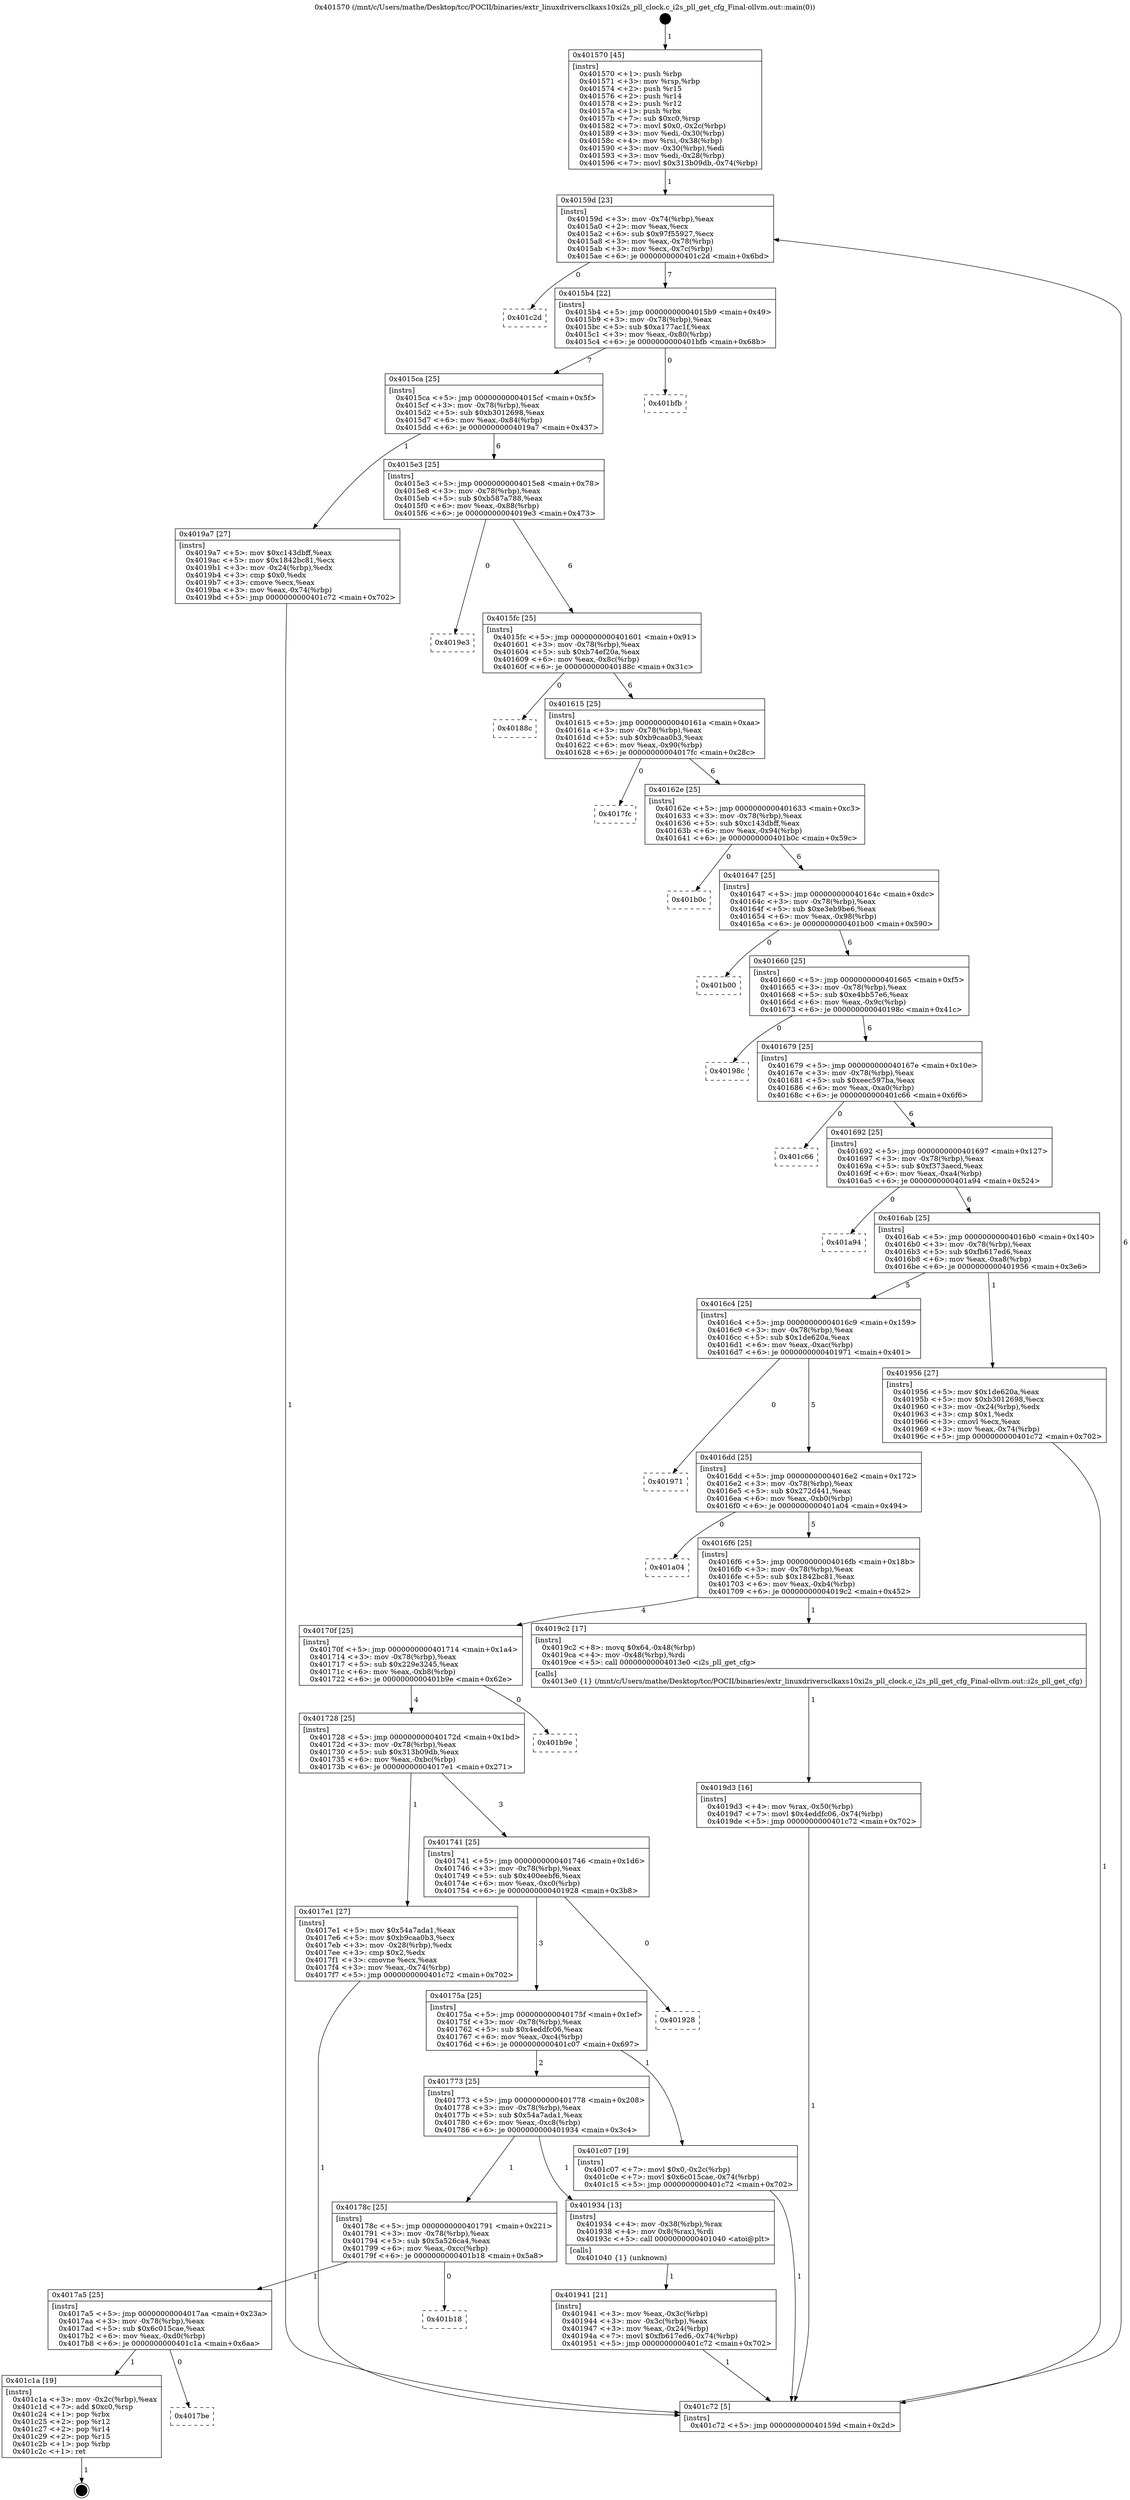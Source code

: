 digraph "0x401570" {
  label = "0x401570 (/mnt/c/Users/mathe/Desktop/tcc/POCII/binaries/extr_linuxdriversclkaxs10xi2s_pll_clock.c_i2s_pll_get_cfg_Final-ollvm.out::main(0))"
  labelloc = "t"
  node[shape=record]

  Entry [label="",width=0.3,height=0.3,shape=circle,fillcolor=black,style=filled]
  "0x40159d" [label="{
     0x40159d [23]\l
     | [instrs]\l
     &nbsp;&nbsp;0x40159d \<+3\>: mov -0x74(%rbp),%eax\l
     &nbsp;&nbsp;0x4015a0 \<+2\>: mov %eax,%ecx\l
     &nbsp;&nbsp;0x4015a2 \<+6\>: sub $0x97f55927,%ecx\l
     &nbsp;&nbsp;0x4015a8 \<+3\>: mov %eax,-0x78(%rbp)\l
     &nbsp;&nbsp;0x4015ab \<+3\>: mov %ecx,-0x7c(%rbp)\l
     &nbsp;&nbsp;0x4015ae \<+6\>: je 0000000000401c2d \<main+0x6bd\>\l
  }"]
  "0x401c2d" [label="{
     0x401c2d\l
  }", style=dashed]
  "0x4015b4" [label="{
     0x4015b4 [22]\l
     | [instrs]\l
     &nbsp;&nbsp;0x4015b4 \<+5\>: jmp 00000000004015b9 \<main+0x49\>\l
     &nbsp;&nbsp;0x4015b9 \<+3\>: mov -0x78(%rbp),%eax\l
     &nbsp;&nbsp;0x4015bc \<+5\>: sub $0xa177ac1f,%eax\l
     &nbsp;&nbsp;0x4015c1 \<+3\>: mov %eax,-0x80(%rbp)\l
     &nbsp;&nbsp;0x4015c4 \<+6\>: je 0000000000401bfb \<main+0x68b\>\l
  }"]
  Exit [label="",width=0.3,height=0.3,shape=circle,fillcolor=black,style=filled,peripheries=2]
  "0x401bfb" [label="{
     0x401bfb\l
  }", style=dashed]
  "0x4015ca" [label="{
     0x4015ca [25]\l
     | [instrs]\l
     &nbsp;&nbsp;0x4015ca \<+5\>: jmp 00000000004015cf \<main+0x5f\>\l
     &nbsp;&nbsp;0x4015cf \<+3\>: mov -0x78(%rbp),%eax\l
     &nbsp;&nbsp;0x4015d2 \<+5\>: sub $0xb3012698,%eax\l
     &nbsp;&nbsp;0x4015d7 \<+6\>: mov %eax,-0x84(%rbp)\l
     &nbsp;&nbsp;0x4015dd \<+6\>: je 00000000004019a7 \<main+0x437\>\l
  }"]
  "0x4017be" [label="{
     0x4017be\l
  }", style=dashed]
  "0x4019a7" [label="{
     0x4019a7 [27]\l
     | [instrs]\l
     &nbsp;&nbsp;0x4019a7 \<+5\>: mov $0xc143dbff,%eax\l
     &nbsp;&nbsp;0x4019ac \<+5\>: mov $0x1842bc81,%ecx\l
     &nbsp;&nbsp;0x4019b1 \<+3\>: mov -0x24(%rbp),%edx\l
     &nbsp;&nbsp;0x4019b4 \<+3\>: cmp $0x0,%edx\l
     &nbsp;&nbsp;0x4019b7 \<+3\>: cmove %ecx,%eax\l
     &nbsp;&nbsp;0x4019ba \<+3\>: mov %eax,-0x74(%rbp)\l
     &nbsp;&nbsp;0x4019bd \<+5\>: jmp 0000000000401c72 \<main+0x702\>\l
  }"]
  "0x4015e3" [label="{
     0x4015e3 [25]\l
     | [instrs]\l
     &nbsp;&nbsp;0x4015e3 \<+5\>: jmp 00000000004015e8 \<main+0x78\>\l
     &nbsp;&nbsp;0x4015e8 \<+3\>: mov -0x78(%rbp),%eax\l
     &nbsp;&nbsp;0x4015eb \<+5\>: sub $0xb587a788,%eax\l
     &nbsp;&nbsp;0x4015f0 \<+6\>: mov %eax,-0x88(%rbp)\l
     &nbsp;&nbsp;0x4015f6 \<+6\>: je 00000000004019e3 \<main+0x473\>\l
  }"]
  "0x401c1a" [label="{
     0x401c1a [19]\l
     | [instrs]\l
     &nbsp;&nbsp;0x401c1a \<+3\>: mov -0x2c(%rbp),%eax\l
     &nbsp;&nbsp;0x401c1d \<+7\>: add $0xc0,%rsp\l
     &nbsp;&nbsp;0x401c24 \<+1\>: pop %rbx\l
     &nbsp;&nbsp;0x401c25 \<+2\>: pop %r12\l
     &nbsp;&nbsp;0x401c27 \<+2\>: pop %r14\l
     &nbsp;&nbsp;0x401c29 \<+2\>: pop %r15\l
     &nbsp;&nbsp;0x401c2b \<+1\>: pop %rbp\l
     &nbsp;&nbsp;0x401c2c \<+1\>: ret\l
  }"]
  "0x4019e3" [label="{
     0x4019e3\l
  }", style=dashed]
  "0x4015fc" [label="{
     0x4015fc [25]\l
     | [instrs]\l
     &nbsp;&nbsp;0x4015fc \<+5\>: jmp 0000000000401601 \<main+0x91\>\l
     &nbsp;&nbsp;0x401601 \<+3\>: mov -0x78(%rbp),%eax\l
     &nbsp;&nbsp;0x401604 \<+5\>: sub $0xb74ef20a,%eax\l
     &nbsp;&nbsp;0x401609 \<+6\>: mov %eax,-0x8c(%rbp)\l
     &nbsp;&nbsp;0x40160f \<+6\>: je 000000000040188c \<main+0x31c\>\l
  }"]
  "0x4017a5" [label="{
     0x4017a5 [25]\l
     | [instrs]\l
     &nbsp;&nbsp;0x4017a5 \<+5\>: jmp 00000000004017aa \<main+0x23a\>\l
     &nbsp;&nbsp;0x4017aa \<+3\>: mov -0x78(%rbp),%eax\l
     &nbsp;&nbsp;0x4017ad \<+5\>: sub $0x6c015cae,%eax\l
     &nbsp;&nbsp;0x4017b2 \<+6\>: mov %eax,-0xd0(%rbp)\l
     &nbsp;&nbsp;0x4017b8 \<+6\>: je 0000000000401c1a \<main+0x6aa\>\l
  }"]
  "0x40188c" [label="{
     0x40188c\l
  }", style=dashed]
  "0x401615" [label="{
     0x401615 [25]\l
     | [instrs]\l
     &nbsp;&nbsp;0x401615 \<+5\>: jmp 000000000040161a \<main+0xaa\>\l
     &nbsp;&nbsp;0x40161a \<+3\>: mov -0x78(%rbp),%eax\l
     &nbsp;&nbsp;0x40161d \<+5\>: sub $0xb9caa0b3,%eax\l
     &nbsp;&nbsp;0x401622 \<+6\>: mov %eax,-0x90(%rbp)\l
     &nbsp;&nbsp;0x401628 \<+6\>: je 00000000004017fc \<main+0x28c\>\l
  }"]
  "0x401b18" [label="{
     0x401b18\l
  }", style=dashed]
  "0x4017fc" [label="{
     0x4017fc\l
  }", style=dashed]
  "0x40162e" [label="{
     0x40162e [25]\l
     | [instrs]\l
     &nbsp;&nbsp;0x40162e \<+5\>: jmp 0000000000401633 \<main+0xc3\>\l
     &nbsp;&nbsp;0x401633 \<+3\>: mov -0x78(%rbp),%eax\l
     &nbsp;&nbsp;0x401636 \<+5\>: sub $0xc143dbff,%eax\l
     &nbsp;&nbsp;0x40163b \<+6\>: mov %eax,-0x94(%rbp)\l
     &nbsp;&nbsp;0x401641 \<+6\>: je 0000000000401b0c \<main+0x59c\>\l
  }"]
  "0x4019d3" [label="{
     0x4019d3 [16]\l
     | [instrs]\l
     &nbsp;&nbsp;0x4019d3 \<+4\>: mov %rax,-0x50(%rbp)\l
     &nbsp;&nbsp;0x4019d7 \<+7\>: movl $0x4eddfc06,-0x74(%rbp)\l
     &nbsp;&nbsp;0x4019de \<+5\>: jmp 0000000000401c72 \<main+0x702\>\l
  }"]
  "0x401b0c" [label="{
     0x401b0c\l
  }", style=dashed]
  "0x401647" [label="{
     0x401647 [25]\l
     | [instrs]\l
     &nbsp;&nbsp;0x401647 \<+5\>: jmp 000000000040164c \<main+0xdc\>\l
     &nbsp;&nbsp;0x40164c \<+3\>: mov -0x78(%rbp),%eax\l
     &nbsp;&nbsp;0x40164f \<+5\>: sub $0xe3eb9be6,%eax\l
     &nbsp;&nbsp;0x401654 \<+6\>: mov %eax,-0x98(%rbp)\l
     &nbsp;&nbsp;0x40165a \<+6\>: je 0000000000401b00 \<main+0x590\>\l
  }"]
  "0x401941" [label="{
     0x401941 [21]\l
     | [instrs]\l
     &nbsp;&nbsp;0x401941 \<+3\>: mov %eax,-0x3c(%rbp)\l
     &nbsp;&nbsp;0x401944 \<+3\>: mov -0x3c(%rbp),%eax\l
     &nbsp;&nbsp;0x401947 \<+3\>: mov %eax,-0x24(%rbp)\l
     &nbsp;&nbsp;0x40194a \<+7\>: movl $0xfb617ed6,-0x74(%rbp)\l
     &nbsp;&nbsp;0x401951 \<+5\>: jmp 0000000000401c72 \<main+0x702\>\l
  }"]
  "0x401b00" [label="{
     0x401b00\l
  }", style=dashed]
  "0x401660" [label="{
     0x401660 [25]\l
     | [instrs]\l
     &nbsp;&nbsp;0x401660 \<+5\>: jmp 0000000000401665 \<main+0xf5\>\l
     &nbsp;&nbsp;0x401665 \<+3\>: mov -0x78(%rbp),%eax\l
     &nbsp;&nbsp;0x401668 \<+5\>: sub $0xe4bb57e6,%eax\l
     &nbsp;&nbsp;0x40166d \<+6\>: mov %eax,-0x9c(%rbp)\l
     &nbsp;&nbsp;0x401673 \<+6\>: je 000000000040198c \<main+0x41c\>\l
  }"]
  "0x40178c" [label="{
     0x40178c [25]\l
     | [instrs]\l
     &nbsp;&nbsp;0x40178c \<+5\>: jmp 0000000000401791 \<main+0x221\>\l
     &nbsp;&nbsp;0x401791 \<+3\>: mov -0x78(%rbp),%eax\l
     &nbsp;&nbsp;0x401794 \<+5\>: sub $0x5a526ca4,%eax\l
     &nbsp;&nbsp;0x401799 \<+6\>: mov %eax,-0xcc(%rbp)\l
     &nbsp;&nbsp;0x40179f \<+6\>: je 0000000000401b18 \<main+0x5a8\>\l
  }"]
  "0x40198c" [label="{
     0x40198c\l
  }", style=dashed]
  "0x401679" [label="{
     0x401679 [25]\l
     | [instrs]\l
     &nbsp;&nbsp;0x401679 \<+5\>: jmp 000000000040167e \<main+0x10e\>\l
     &nbsp;&nbsp;0x40167e \<+3\>: mov -0x78(%rbp),%eax\l
     &nbsp;&nbsp;0x401681 \<+5\>: sub $0xeec597ba,%eax\l
     &nbsp;&nbsp;0x401686 \<+6\>: mov %eax,-0xa0(%rbp)\l
     &nbsp;&nbsp;0x40168c \<+6\>: je 0000000000401c66 \<main+0x6f6\>\l
  }"]
  "0x401934" [label="{
     0x401934 [13]\l
     | [instrs]\l
     &nbsp;&nbsp;0x401934 \<+4\>: mov -0x38(%rbp),%rax\l
     &nbsp;&nbsp;0x401938 \<+4\>: mov 0x8(%rax),%rdi\l
     &nbsp;&nbsp;0x40193c \<+5\>: call 0000000000401040 \<atoi@plt\>\l
     | [calls]\l
     &nbsp;&nbsp;0x401040 \{1\} (unknown)\l
  }"]
  "0x401c66" [label="{
     0x401c66\l
  }", style=dashed]
  "0x401692" [label="{
     0x401692 [25]\l
     | [instrs]\l
     &nbsp;&nbsp;0x401692 \<+5\>: jmp 0000000000401697 \<main+0x127\>\l
     &nbsp;&nbsp;0x401697 \<+3\>: mov -0x78(%rbp),%eax\l
     &nbsp;&nbsp;0x40169a \<+5\>: sub $0xf373aecd,%eax\l
     &nbsp;&nbsp;0x40169f \<+6\>: mov %eax,-0xa4(%rbp)\l
     &nbsp;&nbsp;0x4016a5 \<+6\>: je 0000000000401a94 \<main+0x524\>\l
  }"]
  "0x401773" [label="{
     0x401773 [25]\l
     | [instrs]\l
     &nbsp;&nbsp;0x401773 \<+5\>: jmp 0000000000401778 \<main+0x208\>\l
     &nbsp;&nbsp;0x401778 \<+3\>: mov -0x78(%rbp),%eax\l
     &nbsp;&nbsp;0x40177b \<+5\>: sub $0x54a7ada1,%eax\l
     &nbsp;&nbsp;0x401780 \<+6\>: mov %eax,-0xc8(%rbp)\l
     &nbsp;&nbsp;0x401786 \<+6\>: je 0000000000401934 \<main+0x3c4\>\l
  }"]
  "0x401a94" [label="{
     0x401a94\l
  }", style=dashed]
  "0x4016ab" [label="{
     0x4016ab [25]\l
     | [instrs]\l
     &nbsp;&nbsp;0x4016ab \<+5\>: jmp 00000000004016b0 \<main+0x140\>\l
     &nbsp;&nbsp;0x4016b0 \<+3\>: mov -0x78(%rbp),%eax\l
     &nbsp;&nbsp;0x4016b3 \<+5\>: sub $0xfb617ed6,%eax\l
     &nbsp;&nbsp;0x4016b8 \<+6\>: mov %eax,-0xa8(%rbp)\l
     &nbsp;&nbsp;0x4016be \<+6\>: je 0000000000401956 \<main+0x3e6\>\l
  }"]
  "0x401c07" [label="{
     0x401c07 [19]\l
     | [instrs]\l
     &nbsp;&nbsp;0x401c07 \<+7\>: movl $0x0,-0x2c(%rbp)\l
     &nbsp;&nbsp;0x401c0e \<+7\>: movl $0x6c015cae,-0x74(%rbp)\l
     &nbsp;&nbsp;0x401c15 \<+5\>: jmp 0000000000401c72 \<main+0x702\>\l
  }"]
  "0x401956" [label="{
     0x401956 [27]\l
     | [instrs]\l
     &nbsp;&nbsp;0x401956 \<+5\>: mov $0x1de620a,%eax\l
     &nbsp;&nbsp;0x40195b \<+5\>: mov $0xb3012698,%ecx\l
     &nbsp;&nbsp;0x401960 \<+3\>: mov -0x24(%rbp),%edx\l
     &nbsp;&nbsp;0x401963 \<+3\>: cmp $0x1,%edx\l
     &nbsp;&nbsp;0x401966 \<+3\>: cmovl %ecx,%eax\l
     &nbsp;&nbsp;0x401969 \<+3\>: mov %eax,-0x74(%rbp)\l
     &nbsp;&nbsp;0x40196c \<+5\>: jmp 0000000000401c72 \<main+0x702\>\l
  }"]
  "0x4016c4" [label="{
     0x4016c4 [25]\l
     | [instrs]\l
     &nbsp;&nbsp;0x4016c4 \<+5\>: jmp 00000000004016c9 \<main+0x159\>\l
     &nbsp;&nbsp;0x4016c9 \<+3\>: mov -0x78(%rbp),%eax\l
     &nbsp;&nbsp;0x4016cc \<+5\>: sub $0x1de620a,%eax\l
     &nbsp;&nbsp;0x4016d1 \<+6\>: mov %eax,-0xac(%rbp)\l
     &nbsp;&nbsp;0x4016d7 \<+6\>: je 0000000000401971 \<main+0x401\>\l
  }"]
  "0x40175a" [label="{
     0x40175a [25]\l
     | [instrs]\l
     &nbsp;&nbsp;0x40175a \<+5\>: jmp 000000000040175f \<main+0x1ef\>\l
     &nbsp;&nbsp;0x40175f \<+3\>: mov -0x78(%rbp),%eax\l
     &nbsp;&nbsp;0x401762 \<+5\>: sub $0x4eddfc06,%eax\l
     &nbsp;&nbsp;0x401767 \<+6\>: mov %eax,-0xc4(%rbp)\l
     &nbsp;&nbsp;0x40176d \<+6\>: je 0000000000401c07 \<main+0x697\>\l
  }"]
  "0x401971" [label="{
     0x401971\l
  }", style=dashed]
  "0x4016dd" [label="{
     0x4016dd [25]\l
     | [instrs]\l
     &nbsp;&nbsp;0x4016dd \<+5\>: jmp 00000000004016e2 \<main+0x172\>\l
     &nbsp;&nbsp;0x4016e2 \<+3\>: mov -0x78(%rbp),%eax\l
     &nbsp;&nbsp;0x4016e5 \<+5\>: sub $0x272d441,%eax\l
     &nbsp;&nbsp;0x4016ea \<+6\>: mov %eax,-0xb0(%rbp)\l
     &nbsp;&nbsp;0x4016f0 \<+6\>: je 0000000000401a04 \<main+0x494\>\l
  }"]
  "0x401928" [label="{
     0x401928\l
  }", style=dashed]
  "0x401a04" [label="{
     0x401a04\l
  }", style=dashed]
  "0x4016f6" [label="{
     0x4016f6 [25]\l
     | [instrs]\l
     &nbsp;&nbsp;0x4016f6 \<+5\>: jmp 00000000004016fb \<main+0x18b\>\l
     &nbsp;&nbsp;0x4016fb \<+3\>: mov -0x78(%rbp),%eax\l
     &nbsp;&nbsp;0x4016fe \<+5\>: sub $0x1842bc81,%eax\l
     &nbsp;&nbsp;0x401703 \<+6\>: mov %eax,-0xb4(%rbp)\l
     &nbsp;&nbsp;0x401709 \<+6\>: je 00000000004019c2 \<main+0x452\>\l
  }"]
  "0x401570" [label="{
     0x401570 [45]\l
     | [instrs]\l
     &nbsp;&nbsp;0x401570 \<+1\>: push %rbp\l
     &nbsp;&nbsp;0x401571 \<+3\>: mov %rsp,%rbp\l
     &nbsp;&nbsp;0x401574 \<+2\>: push %r15\l
     &nbsp;&nbsp;0x401576 \<+2\>: push %r14\l
     &nbsp;&nbsp;0x401578 \<+2\>: push %r12\l
     &nbsp;&nbsp;0x40157a \<+1\>: push %rbx\l
     &nbsp;&nbsp;0x40157b \<+7\>: sub $0xc0,%rsp\l
     &nbsp;&nbsp;0x401582 \<+7\>: movl $0x0,-0x2c(%rbp)\l
     &nbsp;&nbsp;0x401589 \<+3\>: mov %edi,-0x30(%rbp)\l
     &nbsp;&nbsp;0x40158c \<+4\>: mov %rsi,-0x38(%rbp)\l
     &nbsp;&nbsp;0x401590 \<+3\>: mov -0x30(%rbp),%edi\l
     &nbsp;&nbsp;0x401593 \<+3\>: mov %edi,-0x28(%rbp)\l
     &nbsp;&nbsp;0x401596 \<+7\>: movl $0x313b09db,-0x74(%rbp)\l
  }"]
  "0x4019c2" [label="{
     0x4019c2 [17]\l
     | [instrs]\l
     &nbsp;&nbsp;0x4019c2 \<+8\>: movq $0x64,-0x48(%rbp)\l
     &nbsp;&nbsp;0x4019ca \<+4\>: mov -0x48(%rbp),%rdi\l
     &nbsp;&nbsp;0x4019ce \<+5\>: call 00000000004013e0 \<i2s_pll_get_cfg\>\l
     | [calls]\l
     &nbsp;&nbsp;0x4013e0 \{1\} (/mnt/c/Users/mathe/Desktop/tcc/POCII/binaries/extr_linuxdriversclkaxs10xi2s_pll_clock.c_i2s_pll_get_cfg_Final-ollvm.out::i2s_pll_get_cfg)\l
  }"]
  "0x40170f" [label="{
     0x40170f [25]\l
     | [instrs]\l
     &nbsp;&nbsp;0x40170f \<+5\>: jmp 0000000000401714 \<main+0x1a4\>\l
     &nbsp;&nbsp;0x401714 \<+3\>: mov -0x78(%rbp),%eax\l
     &nbsp;&nbsp;0x401717 \<+5\>: sub $0x229e3245,%eax\l
     &nbsp;&nbsp;0x40171c \<+6\>: mov %eax,-0xb8(%rbp)\l
     &nbsp;&nbsp;0x401722 \<+6\>: je 0000000000401b9e \<main+0x62e\>\l
  }"]
  "0x401c72" [label="{
     0x401c72 [5]\l
     | [instrs]\l
     &nbsp;&nbsp;0x401c72 \<+5\>: jmp 000000000040159d \<main+0x2d\>\l
  }"]
  "0x401b9e" [label="{
     0x401b9e\l
  }", style=dashed]
  "0x401728" [label="{
     0x401728 [25]\l
     | [instrs]\l
     &nbsp;&nbsp;0x401728 \<+5\>: jmp 000000000040172d \<main+0x1bd\>\l
     &nbsp;&nbsp;0x40172d \<+3\>: mov -0x78(%rbp),%eax\l
     &nbsp;&nbsp;0x401730 \<+5\>: sub $0x313b09db,%eax\l
     &nbsp;&nbsp;0x401735 \<+6\>: mov %eax,-0xbc(%rbp)\l
     &nbsp;&nbsp;0x40173b \<+6\>: je 00000000004017e1 \<main+0x271\>\l
  }"]
  "0x401741" [label="{
     0x401741 [25]\l
     | [instrs]\l
     &nbsp;&nbsp;0x401741 \<+5\>: jmp 0000000000401746 \<main+0x1d6\>\l
     &nbsp;&nbsp;0x401746 \<+3\>: mov -0x78(%rbp),%eax\l
     &nbsp;&nbsp;0x401749 \<+5\>: sub $0x400eebf6,%eax\l
     &nbsp;&nbsp;0x40174e \<+6\>: mov %eax,-0xc0(%rbp)\l
     &nbsp;&nbsp;0x401754 \<+6\>: je 0000000000401928 \<main+0x3b8\>\l
  }"]
  "0x4017e1" [label="{
     0x4017e1 [27]\l
     | [instrs]\l
     &nbsp;&nbsp;0x4017e1 \<+5\>: mov $0x54a7ada1,%eax\l
     &nbsp;&nbsp;0x4017e6 \<+5\>: mov $0xb9caa0b3,%ecx\l
     &nbsp;&nbsp;0x4017eb \<+3\>: mov -0x28(%rbp),%edx\l
     &nbsp;&nbsp;0x4017ee \<+3\>: cmp $0x2,%edx\l
     &nbsp;&nbsp;0x4017f1 \<+3\>: cmovne %ecx,%eax\l
     &nbsp;&nbsp;0x4017f4 \<+3\>: mov %eax,-0x74(%rbp)\l
     &nbsp;&nbsp;0x4017f7 \<+5\>: jmp 0000000000401c72 \<main+0x702\>\l
  }"]
  Entry -> "0x401570" [label=" 1"]
  "0x40159d" -> "0x401c2d" [label=" 0"]
  "0x40159d" -> "0x4015b4" [label=" 7"]
  "0x401c1a" -> Exit [label=" 1"]
  "0x4015b4" -> "0x401bfb" [label=" 0"]
  "0x4015b4" -> "0x4015ca" [label=" 7"]
  "0x4017a5" -> "0x4017be" [label=" 0"]
  "0x4015ca" -> "0x4019a7" [label=" 1"]
  "0x4015ca" -> "0x4015e3" [label=" 6"]
  "0x4017a5" -> "0x401c1a" [label=" 1"]
  "0x4015e3" -> "0x4019e3" [label=" 0"]
  "0x4015e3" -> "0x4015fc" [label=" 6"]
  "0x40178c" -> "0x4017a5" [label=" 1"]
  "0x4015fc" -> "0x40188c" [label=" 0"]
  "0x4015fc" -> "0x401615" [label=" 6"]
  "0x40178c" -> "0x401b18" [label=" 0"]
  "0x401615" -> "0x4017fc" [label=" 0"]
  "0x401615" -> "0x40162e" [label=" 6"]
  "0x401c07" -> "0x401c72" [label=" 1"]
  "0x40162e" -> "0x401b0c" [label=" 0"]
  "0x40162e" -> "0x401647" [label=" 6"]
  "0x4019d3" -> "0x401c72" [label=" 1"]
  "0x401647" -> "0x401b00" [label=" 0"]
  "0x401647" -> "0x401660" [label=" 6"]
  "0x4019c2" -> "0x4019d3" [label=" 1"]
  "0x401660" -> "0x40198c" [label=" 0"]
  "0x401660" -> "0x401679" [label=" 6"]
  "0x4019a7" -> "0x401c72" [label=" 1"]
  "0x401679" -> "0x401c66" [label=" 0"]
  "0x401679" -> "0x401692" [label=" 6"]
  "0x401956" -> "0x401c72" [label=" 1"]
  "0x401692" -> "0x401a94" [label=" 0"]
  "0x401692" -> "0x4016ab" [label=" 6"]
  "0x401934" -> "0x401941" [label=" 1"]
  "0x4016ab" -> "0x401956" [label=" 1"]
  "0x4016ab" -> "0x4016c4" [label=" 5"]
  "0x401773" -> "0x40178c" [label=" 1"]
  "0x4016c4" -> "0x401971" [label=" 0"]
  "0x4016c4" -> "0x4016dd" [label=" 5"]
  "0x401941" -> "0x401c72" [label=" 1"]
  "0x4016dd" -> "0x401a04" [label=" 0"]
  "0x4016dd" -> "0x4016f6" [label=" 5"]
  "0x40175a" -> "0x401773" [label=" 2"]
  "0x4016f6" -> "0x4019c2" [label=" 1"]
  "0x4016f6" -> "0x40170f" [label=" 4"]
  "0x401773" -> "0x401934" [label=" 1"]
  "0x40170f" -> "0x401b9e" [label=" 0"]
  "0x40170f" -> "0x401728" [label=" 4"]
  "0x401741" -> "0x40175a" [label=" 3"]
  "0x401728" -> "0x4017e1" [label=" 1"]
  "0x401728" -> "0x401741" [label=" 3"]
  "0x4017e1" -> "0x401c72" [label=" 1"]
  "0x401570" -> "0x40159d" [label=" 1"]
  "0x401c72" -> "0x40159d" [label=" 6"]
  "0x40175a" -> "0x401c07" [label=" 1"]
  "0x401741" -> "0x401928" [label=" 0"]
}
